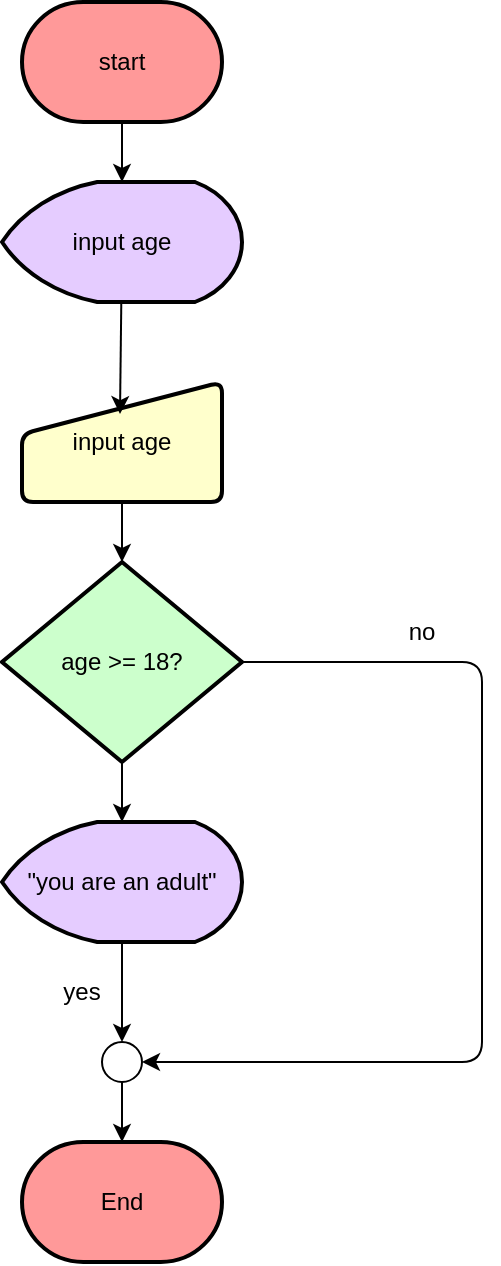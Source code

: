 <mxfile>
    <diagram id="Ge1yf5hAT5oPMUVYcl_X" name="Page-1">
        <mxGraphModel dx="477" dy="468" grid="1" gridSize="10" guides="1" tooltips="1" connect="1" arrows="1" fold="1" page="1" pageScale="1" pageWidth="850" pageHeight="1100" math="0" shadow="0">
            <root>
                <mxCell id="0"/>
                <mxCell id="1" parent="0"/>
                <mxCell id="8" value="input age" style="strokeWidth=2;html=1;shape=mxgraph.flowchart.display;whiteSpace=wrap;fillColor=#E5CCFF;" vertex="1" parent="1">
                    <mxGeometry x="120" y="130" width="120" height="60" as="geometry"/>
                </mxCell>
                <mxCell id="9" style="edgeStyle=none;html=1;entryX=0.5;entryY=0;entryDx=0;entryDy=0;entryPerimeter=0;" edge="1" parent="1" target="8">
                    <mxGeometry relative="1" as="geometry">
                        <mxPoint x="180" y="100" as="sourcePoint"/>
                    </mxGeometry>
                </mxCell>
                <mxCell id="14" style="edgeStyle=none;html=1;" edge="1" parent="1" source="10">
                    <mxGeometry relative="1" as="geometry">
                        <mxPoint x="180" y="450" as="targetPoint"/>
                    </mxGeometry>
                </mxCell>
                <mxCell id="10" value="age &amp;gt;= 18?" style="strokeWidth=2;html=1;shape=mxgraph.flowchart.decision;whiteSpace=wrap;fillColor=#CCFFCC;" vertex="1" parent="1">
                    <mxGeometry x="120" y="320" width="120" height="100" as="geometry"/>
                </mxCell>
                <mxCell id="16" value="input age" style="html=1;strokeWidth=2;shape=manualInput;whiteSpace=wrap;rounded=1;size=26;arcSize=11;fillColor=#FFFFCC;" vertex="1" parent="1">
                    <mxGeometry x="130" y="230" width="100" height="60" as="geometry"/>
                </mxCell>
                <mxCell id="17" style="edgeStyle=none;html=1;entryX=0.49;entryY=0.267;entryDx=0;entryDy=0;entryPerimeter=0;" edge="1" parent="1" source="8" target="16">
                    <mxGeometry relative="1" as="geometry"/>
                </mxCell>
                <mxCell id="18" style="edgeStyle=none;html=1;entryX=0.5;entryY=0;entryDx=0;entryDy=0;entryPerimeter=0;" edge="1" parent="1" source="16" target="10">
                    <mxGeometry relative="1" as="geometry"/>
                </mxCell>
                <mxCell id="23" style="edgeStyle=none;html=1;" edge="1" parent="1" source="28">
                    <mxGeometry relative="1" as="geometry">
                        <mxPoint x="180" y="570" as="sourcePoint"/>
                        <mxPoint x="180" y="610" as="targetPoint"/>
                    </mxGeometry>
                </mxCell>
                <mxCell id="25" value="yes" style="text;html=1;align=center;verticalAlign=middle;whiteSpace=wrap;rounded=0;" vertex="1" parent="1">
                    <mxGeometry x="130" y="520" width="60" height="30" as="geometry"/>
                </mxCell>
                <mxCell id="26" value="no" style="text;html=1;align=center;verticalAlign=middle;whiteSpace=wrap;rounded=0;" vertex="1" parent="1">
                    <mxGeometry x="300" y="340" width="60" height="30" as="geometry"/>
                </mxCell>
                <mxCell id="27" value="&lt;span style=&quot;color: rgb(0, 0, 0);&quot;&gt;&quot;you are an adult&quot;&lt;/span&gt;" style="strokeWidth=2;html=1;shape=mxgraph.flowchart.display;whiteSpace=wrap;fillColor=#E5CCFF;" vertex="1" parent="1">
                    <mxGeometry x="120" y="450" width="120" height="60" as="geometry"/>
                </mxCell>
                <mxCell id="29" style="edgeStyle=none;html=1;entryX=0.5;entryY=0;entryDx=0;entryDy=0;entryPerimeter=0;" edge="1" parent="1" source="27" target="28">
                    <mxGeometry relative="1" as="geometry"/>
                </mxCell>
                <mxCell id="30" value="" style="edgeStyle=none;html=1;" edge="1" parent="1" target="28">
                    <mxGeometry relative="1" as="geometry">
                        <mxPoint x="180" y="570" as="sourcePoint"/>
                        <mxPoint x="180" y="610" as="targetPoint"/>
                    </mxGeometry>
                </mxCell>
                <mxCell id="28" value="" style="verticalLabelPosition=bottom;verticalAlign=top;html=1;shape=mxgraph.flowchart.on-page_reference;" vertex="1" parent="1">
                    <mxGeometry x="170" y="560" width="20" height="20" as="geometry"/>
                </mxCell>
                <mxCell id="33" style="edgeStyle=none;html=1;entryX=1;entryY=0.5;entryDx=0;entryDy=0;entryPerimeter=0;" edge="1" parent="1" source="10" target="28">
                    <mxGeometry relative="1" as="geometry">
                        <Array as="points">
                            <mxPoint x="360" y="370"/>
                            <mxPoint x="360" y="570"/>
                        </Array>
                    </mxGeometry>
                </mxCell>
                <mxCell id="34" value="End" style="strokeWidth=2;html=1;shape=mxgraph.flowchart.terminator;whiteSpace=wrap;fillColor=#FF9999;" vertex="1" parent="1">
                    <mxGeometry x="130" y="610" width="100" height="60" as="geometry"/>
                </mxCell>
                <mxCell id="35" value="&lt;span style=&quot;color: rgb(0, 0, 0);&quot;&gt;start&lt;/span&gt;" style="strokeWidth=2;html=1;shape=mxgraph.flowchart.terminator;whiteSpace=wrap;fillColor=#FF9999;" vertex="1" parent="1">
                    <mxGeometry x="130" y="40" width="100" height="60" as="geometry"/>
                </mxCell>
            </root>
        </mxGraphModel>
    </diagram>
</mxfile>